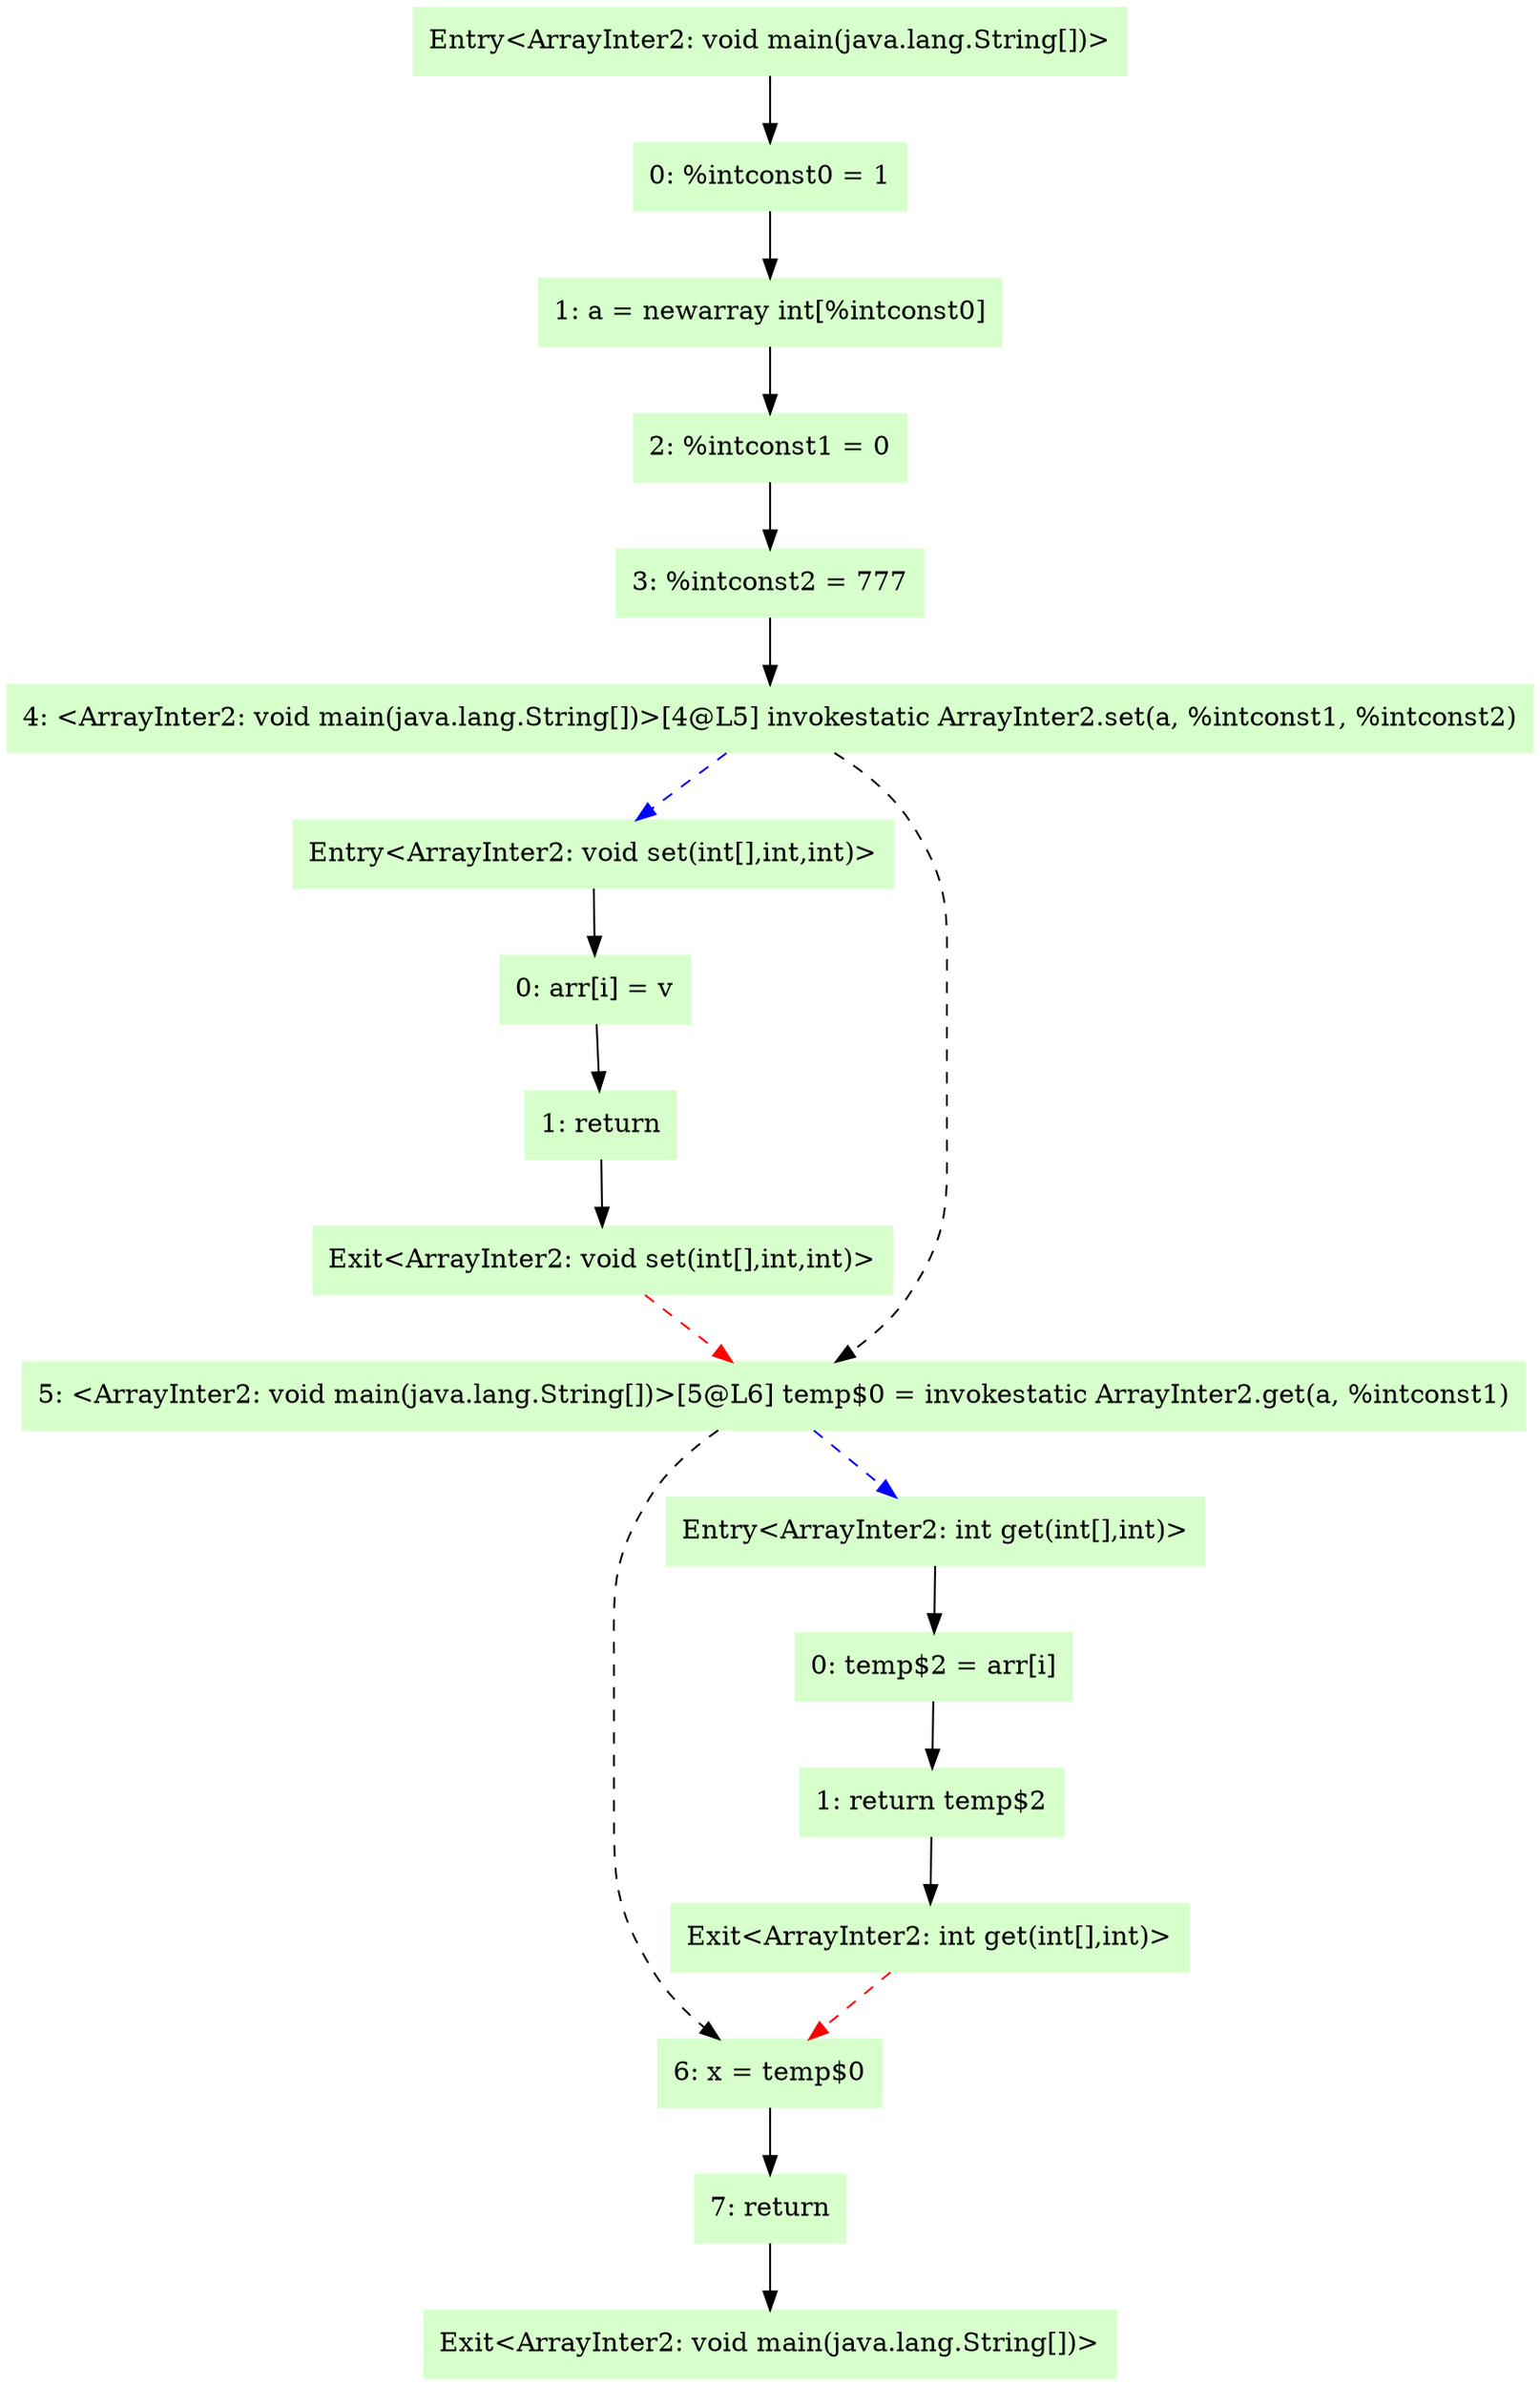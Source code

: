 digraph G {
  node [shape=box,style=filled,color=".3 .2 1.0",];
  "0" [label="Entry<ArrayInter2: void set(int[],int,int)>",];
  "1" [label="0: arr[i] = v",];
  "2" [label="1: return",];
  "3" [label="Exit<ArrayInter2: void set(int[],int,int)>",];
  "4" [label="Entry<ArrayInter2: void main(java.lang.String[])>",];
  "5" [label="0: %intconst0 = 1",];
  "6" [label="1: a = newarray int[%intconst0]",];
  "7" [label="2: %intconst1 = 0",];
  "8" [label="3: %intconst2 = 777",];
  "9" [label="4: <ArrayInter2: void main(java.lang.String[])>[4@L5] invokestatic ArrayInter2.set(a, %intconst1, %intconst2)",];
  "10" [label="5: <ArrayInter2: void main(java.lang.String[])>[5@L6] temp$0 = invokestatic ArrayInter2.get(a, %intconst1)",];
  "11" [label="6: x = temp$0",];
  "12" [label="7: return",];
  "13" [label="Exit<ArrayInter2: void main(java.lang.String[])>",];
  "14" [label="Entry<ArrayInter2: int get(int[],int)>",];
  "15" [label="0: temp$2 = arr[i]",];
  "16" [label="1: return temp$2",];
  "17" [label="Exit<ArrayInter2: int get(int[],int)>",];
  "0" -> "1" [];
  "1" -> "2" [];
  "2" -> "3" [];
  "3" -> "10" [style=dashed,color=red,];
  "4" -> "5" [];
  "5" -> "6" [];
  "6" -> "7" [];
  "7" -> "8" [];
  "8" -> "9" [];
  "9" -> "10" [style=dashed,];
  "9" -> "0" [style=dashed,color=blue,];
  "10" -> "11" [style=dashed,];
  "10" -> "14" [style=dashed,color=blue,];
  "11" -> "12" [];
  "12" -> "13" [];
  "14" -> "15" [];
  "15" -> "16" [];
  "16" -> "17" [];
  "17" -> "11" [style=dashed,color=red,];
}
